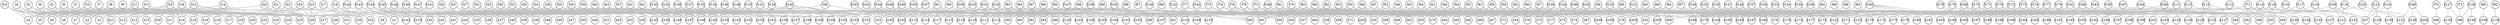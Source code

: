 graph Ammonia {
// Steady State ammonia process with no specification given
node[shape=circle,fixedsize=1]
edge[color="gray", style="setlinewidth(2)"]

f1--x2	f1--x3	f1--x4	f1--x5	f1--x6	f1--x7	f1--x8	f1--x10	
f2--x2	f2--x3	f2--x4	f2--x5	f2--x6	f2--x7	f2--x8	f2--x11	
f3--x2	f3--x3	f3--x4	f3--x5	f3--x6	f3--x7	f3--x8	f3--x12	
f4--x2	f4--x3	f4--x4	f4--x5	f4--x6	f4--x7	f4--x8	f4--x13	
f5--x2	f5--x3	f5--x4	f5--x5	f5--x6	f5--x7	f5--x8	f5--x14	
f6--x2	f6--x3	f6--x4	f6--x5	f6--x6	f6--x7	f6--x8	f6--x15	
f7--x2	f7--x3	f7--x4	f7--x5	f7--x6	f7--x7	f7--x8	f7--x16	
f8--x2	f8--x3	f8--x4	f8--x5	f8--x6	f8--x7	f8--x8	f8--x17	
f9--x2	f9--x3	f9--x4	f9--x5	f9--x6	f9--x7	f9--x8	f9--x18	
f10--x2	f10--x3	f10--x4	f10--x5	f10--x6	f10--x7	f10--x8	f10--x19	
f11--x2	f11--x3	f11--x4	f11--x5	f11--x6	f11--x7	f11--x8	f11--x20	
f12--x2	f12--x3	f12--x9	f12--x10	f12--x11	f12--x12	f12--x13	f12--x14	f12--x15	f12--x16	f12--x17	f12--x18	f12--x19	f12--x20	
f13--x2	f13--x3	f13--x11	f13--x12	f13--x13	f13--x14	f13--x15	f13--x21	
f14--x2	f14--x3	f14--x16	f14--x17	f14--x18	f14--x19	f14--x20	f14--x22	
f15--x4	f15--x5	f15--x6	f15--x7	f15--x8	f15--x28	
f16--x2	f16--x3	f16--x10	f16--x11	f16--x12	f16--x13	f16--x14	f16--x15	f16--x16	f16--x17	f16--x18	f16--x19	f16--x20	f16--x30	
f17--x1	f17--x28	f17--x31	
f18--x2	f18--x3	f18--x10	f18--x11	f18--x12	f18--x13	f18--x14	f18--x15	f18--x16	f18--x17	f18--x18	f18--x19	f18--x20	f18--x29	
f19--x1	f19--x29	f19--x32	
f20--x4	f20--x23	f20--x28	
f21--x5	f21--x24	f21--x28	
f22--x6	f22--x25	f22--x28	
f23--x7	f23--x26	f23--x28	
f24--x8	f24--x27	f24--x28	
f25--x35	f25--x36	f25--x37	f25--x38	f25--x39	f25--x40	f25--x41	f25--x42	
f26--x35	f26--x36	f26--x37	f26--x38	f26--x39	f26--x40	f26--x41	f26--x43	
f27--x35	f27--x36	f27--x37	f27--x38	f27--x39	f27--x40	f27--x41	f27--x44	
f28--x35	f28--x36	f28--x37	f28--x38	f28--x39	f28--x40	f28--x41	f28--x45	
f29--x35	f29--x36	f29--x37	f29--x38	f29--x39	f29--x40	f29--x41	f29--x46	
f30--x35	f30--x36	f30--x37	f30--x38	f30--x39	f30--x40	f30--x41	f30--x47	
f31--x35	f31--x36	f31--x37	f31--x38	f31--x39	f31--x40	f31--x41	f31--x48	
f32--x35	f32--x36	f32--x37	f32--x38	f32--x39	f32--x40	f32--x41	f32--x49	
f33--x35	f33--x36	f33--x37	f33--x38	f33--x39	f33--x40	f33--x41	f33--x50	
f34--x35	f34--x36	f34--x37	f34--x38	f34--x39	f34--x40	f34--x41	f34--x51	
f35--x35	f35--x36	f35--x37	f35--x38	f35--x39	f35--x40	f35--x41	f35--x52	
f36--x34	f36--x35	f36--x41	f36--x42	f36--x43	f36--x44	f36--x45	f36--x46	f36--x47	f36--x48	f36--x49	f36--x50	f36--x51	f36--x52	
f37--x34	f37--x35	f37--x36	f37--x37	f37--x38	f37--x39	f37--x40	f37--x143	f37--x144	f37--x145	f37--x146	f37--x147	f37--x148	f37--x149	
f38--x33	f38--x142	
f39--x36	f39--x145	
f40--x37	f40--x146	
f41--x38	f41--x147	
f42--x39	f42--x148	
f43--x40	f43--x149	
f44--x55	f44--x56	f44--x57	f44--x58	f44--x59	f44--x60	f44--x61	f44--x62	
f45--x55	f45--x56	f45--x57	f45--x58	f45--x59	f45--x60	f45--x61	f45--x63	
f46--x55	f46--x56	f46--x57	f46--x58	f46--x59	f46--x60	f46--x61	f46--x64	
f47--x55	f47--x56	f47--x57	f47--x58	f47--x59	f47--x60	f47--x61	f47--x65	
f48--x55	f48--x56	f48--x57	f48--x58	f48--x59	f48--x60	f48--x61	f48--x66	
f49--x55	f49--x56	f49--x57	f49--x58	f49--x59	f49--x60	f49--x61	f49--x67	
f50--x55	f50--x56	f50--x57	f50--x58	f50--x59	f50--x60	f50--x61	f50--x68	
f51--x55	f51--x56	f51--x57	f51--x58	f51--x59	f51--x60	f51--x61	f51--x69	
f52--x55	f52--x56	f52--x57	f52--x58	f52--x59	f52--x60	f52--x61	f52--x70	
f53--x55	f53--x56	f53--x57	f53--x58	f53--x59	f53--x60	f53--x61	f53--x71	
f54--x55	f54--x56	f54--x57	f54--x58	f54--x59	f54--x60	f54--x61	f54--x72	
f55--x54	f55--x55	f55--x61	f55--x62	f55--x63	f55--x64	f55--x65	f55--x66	f55--x67	f55--x68	f55--x69	f55--x70	f55--x71	f55--x72	
f56--x53	f56--x61	f56--x162	f56--x170	
f57--x53	f57--x73	f57--x74	f57--x75	f57--x76	f57--x77	f57--x162	
f58--x56	f58--x73	f58--x74	f58--x75	f58--x76	f58--x77	
f59--x57	f59--x73	f59--x74	f59--x75	f59--x76	f59--x77	
f60--x58	f60--x73	f60--x74	f60--x75	f60--x76	f60--x77	
f61--x59	f61--x73	f61--x74	f61--x75	f61--x76	f61--x77	
f62--x60	f62--x73	f62--x74	f62--x75	f62--x76	f62--x77	
f63--x55	f63--x164	
f64--x73	f64--x78	f64--x165	f64--x166	
f65--x74	f65--x78	f65--x166	
f66--x75	f66--x78	f66--x166	f66--x167	
f67--x76	f67--x78	f67--x166	f67--x168	
f68--x77	f68--x78	f68--x166	f68--x169	
f69--x80	f69--x81	f69--x82	f69--x83	f69--x84	f69--x85	f69--x86	f69--x87	
f70--x88	
f71--x90	f71--x91	f71--x92	f71--x93	f71--x94	f71--x95	f71--x96	f71--x97	
f72--x98	
f73--x56	f73--x57	f73--x58	f73--x59	f73--x60	f73--x90	f73--x91	f73--x99	
f74--x56	f74--x57	f74--x58	f74--x59	f74--x60	f74--x82	f74--x90	f74--x91	
f75--x56	f75--x57	f75--x58	f75--x59	f75--x60	f75--x83	f75--x90	f75--x91	
f76--x56	f76--x57	f76--x58	f76--x59	f76--x60	f76--x84	f76--x90	f76--x91	
f77--x56	f77--x57	f77--x58	f77--x59	f77--x60	f77--x85	f77--x90	f77--x91	
f78--x56	f78--x57	f78--x58	f78--x59	f78--x60	f78--x86	f78--x90	f78--x91	
f79--x56	f79--x57	f79--x58	f79--x59	f79--x60	f79--x90	f79--x91	f79--x92	
f80--x56	f80--x57	f80--x58	f80--x59	f80--x60	f80--x90	f80--x91	f80--x93	
f81--x56	f81--x57	f81--x58	f81--x59	f81--x60	f81--x90	f81--x91	f81--x94	
f82--x56	f82--x57	f82--x58	f82--x59	f82--x60	f82--x90	f82--x91	f82--x95	
f83--x56	f83--x57	f83--x58	f83--x59	f83--x60	f83--x90	f83--x91	f83--x96	
f84--x53	f84--x79	f84--x89	
f85--x53	f85--x89	f85--x99	
f86--x53	f86--x61	f86--x79	f86--x87	f86--x89	f86--x97	f86--x205	
f87--x80	f87--x90	
f88--x81	f88--x91	
f89--x101	f89--x102	f89--x103	f89--x104	f89--x105	f89--x106	f89--x107	f89--x108	
f90--x109	
f91--x111	f91--x112	f91--x113	f91--x114	f91--x115	f91--x116	f91--x117	f91--x118	
f92--x119	
f93--x82	f93--x83	f93--x84	f93--x85	f93--x86	f93--x111	f93--x112	f93--x120	
f94--x82	f94--x83	f94--x84	f94--x85	f94--x86	f94--x103	f94--x111	f94--x112	
f95--x82	f95--x83	f95--x84	f95--x85	f95--x86	f95--x104	f95--x111	f95--x112	
f96--x82	f96--x83	f96--x84	f96--x85	f96--x86	f96--x105	f96--x111	f96--x112	
f97--x82	f97--x83	f97--x84	f97--x85	f97--x86	f97--x106	f97--x111	f97--x112	
f98--x82	f98--x83	f98--x84	f98--x85	f98--x86	f98--x107	f98--x111	f98--x112	
f99--x82	f99--x83	f99--x84	f99--x85	f99--x86	f99--x111	f99--x112	f99--x113	
f100--x82	f100--x83	f100--x84	f100--x85	f100--x86	f100--x111	f100--x112	f100--x114	
f101--x82	f101--x83	f101--x84	f101--x85	f101--x86	f101--x111	f101--x112	f101--x115	
f102--x82	f102--x83	f102--x84	f102--x85	f102--x86	f102--x111	f102--x112	f102--x116	
f103--x82	f103--x83	f103--x84	f103--x85	f103--x86	f103--x111	f103--x112	f103--x117	
f104--x79	f104--x100	f104--x110	
f105--x79	f105--x110	f105--x120	
f106--x79	f106--x87	f106--x100	f106--x108	f106--x110	f106--x118	f106--x206	
f107--x101	f107--x111	
f108--x102	f108--x112	
f109--x89	f109--x121	f109--x141	
f110--x89	f110--x121	f110--x131	
f111--x92	f111--x124	
f112--x93	f112--x125	
f113--x94	f113--x126	
f114--x95	f114--x127	
f115--x96	f115--x128	
f116--x92	f116--x134	
f117--x93	f117--x135	
f118--x94	f118--x136	
f119--x95	f119--x137	
f120--x96	f120--x138	
f121--x91	f121--x123	
f122--x91	f122--x133	
f123--x97	f123--x129	
f124--x97	f124--x139	
f125--x90	f125--x122	
f126--x90	f126--x132	
f127--x98	f127--x130	
f128--x98	f128--x140	
f129--x144	f129--x145	f129--x146	f129--x147	f129--x148	f129--x149	f129--x150	f129--x151	
f130--x144	f130--x145	f130--x146	f130--x147	f130--x148	f130--x149	f130--x150	f130--x152	
f131--x144	f131--x145	f131--x146	f131--x147	f131--x148	f131--x149	f131--x150	f131--x153	
f132--x144	f132--x145	f132--x146	f132--x147	f132--x148	f132--x149	f132--x150	f132--x154	
f133--x144	f133--x145	f133--x146	f133--x147	f133--x148	f133--x149	f133--x150	f133--x155	
f134--x144	f134--x145	f134--x146	f134--x147	f134--x148	f134--x149	f134--x150	f134--x156	
f135--x144	f135--x145	f135--x146	f135--x147	f135--x148	f135--x149	f135--x150	f135--x157	
f136--x144	f136--x145	f136--x146	f136--x147	f136--x148	f136--x149	f136--x150	f136--x158	
f137--x144	f137--x145	f137--x146	f137--x147	f137--x148	f137--x149	f137--x150	f137--x159	
f138--x144	f138--x145	f138--x146	f138--x147	f138--x148	f138--x149	f138--x150	f138--x160	
f139--x144	f139--x145	f139--x146	f139--x147	f139--x148	f139--x149	f139--x150	f139--x161	
f140--x143	f140--x144	f140--x150	f140--x151	f140--x152	f140--x153	f140--x154	f140--x155	f140--x156	f140--x157	f140--x158	f140--x159	f140--x160	f140--x161	
f141--x1	f141--x9	f141--x110	f141--x118	f141--x142	f141--x150	
f142--x3	f142--x144	
f143--x1	f143--x110	f143--x142	
f144--x1	f144--x4	f144--x110	f144--x113	f144--x142	f144--x145	
f145--x1	f145--x5	f145--x110	f145--x114	f145--x142	f145--x146	
f146--x1	f146--x6	f146--x110	f146--x115	f146--x142	f146--x147	
f147--x1	f147--x7	f147--x110	f147--x116	f147--x142	f147--x148	
f148--x1	f148--x8	f148--x110	f148--x117	f148--x142	f148--x149	
f149--x164	f149--x165	f149--x166	f149--x167	f149--x168	f149--x169	f149--x170	f149--x171	
f150--x164	f150--x165	f150--x166	f150--x167	f150--x168	f150--x169	f150--x170	f150--x172	
f151--x164	f151--x165	f151--x166	f151--x167	f151--x168	f151--x169	f151--x170	f151--x173	
f152--x164	f152--x165	f152--x166	f152--x167	f152--x168	f152--x169	f152--x170	f152--x174	
f153--x164	f153--x165	f153--x166	f153--x167	f153--x168	f153--x169	f153--x170	f153--x175	
f154--x164	f154--x165	f154--x166	f154--x167	f154--x168	f154--x169	f154--x170	f154--x176	
f155--x164	f155--x165	f155--x166	f155--x167	f155--x168	f155--x169	f155--x170	f155--x177	
f156--x164	f156--x165	f156--x166	f156--x167	f156--x168	f156--x169	f156--x170	f156--x178	
f157--x164	f157--x165	f157--x166	f157--x167	f157--x168	f157--x169	f157--x170	f157--x179	
f158--x164	f158--x165	f158--x166	f158--x167	f158--x168	f158--x169	f158--x170	f158--x180	
f159--x164	f159--x165	f159--x166	f159--x167	f159--x168	f159--x169	f159--x170	f159--x181	
f160--x163	f160--x164	f160--x170	f160--x171	f160--x172	f160--x173	f160--x174	f160--x175	f160--x176	f160--x177	f160--x178	f160--x179	f160--x180	f160--x181	
f161--x33	f161--x41	f161--x162	f161--x170	f161--x182	f161--x190	
f162--x35	f162--x164	
f163--x33	f163--x162	f163--x182	
f164--x33	f164--x36	f164--x162	f164--x165	f164--x182	f164--x185	
f165--x33	f165--x37	f165--x162	f165--x166	f165--x182	f165--x186	
f166--x33	f166--x38	f166--x162	f166--x167	f166--x182	f166--x187	
f167--x33	f167--x39	f167--x162	f167--x168	f167--x182	f167--x188	
f168--x33	f168--x40	f168--x162	f168--x169	f168--x182	f168--x189	
f169--x184	f169--x185	f169--x186	f169--x187	f169--x188	f169--x189	f169--x190	f169--x191	
f170--x184	f170--x185	f170--x186	f170--x187	f170--x188	f170--x189	f170--x190	f170--x192	
f171--x184	f171--x185	f171--x186	f171--x187	f171--x188	f171--x189	f171--x190	f171--x193	
f172--x184	f172--x185	f172--x186	f172--x187	f172--x188	f172--x189	f172--x190	f172--x194	
f173--x184	f173--x185	f173--x186	f173--x187	f173--x188	f173--x189	f173--x190	f173--x195	
f174--x184	f174--x185	f174--x186	f174--x187	f174--x188	f174--x189	f174--x190	f174--x196	
f175--x184	f175--x185	f175--x186	f175--x187	f175--x188	f175--x189	f175--x190	f175--x197	
f176--x184	f176--x185	f176--x186	f176--x187	f176--x188	f176--x189	f176--x190	f176--x198	
f177--x184	f177--x185	f177--x186	f177--x187	f177--x188	f177--x189	f177--x190	f177--x199	
f178--x184	f178--x185	f178--x186	f178--x187	f178--x188	f178--x189	f178--x190	f178--x200	
f179--x184	f179--x185	f179--x186	f179--x187	f179--x188	f179--x189	f179--x190	f179--x201	
f180--x183	f180--x184	f180--x190	f180--x191	f180--x192	f180--x193	f180--x194	f180--x195	f180--x196	f180--x197	f180--x198	f180--x199	f180--x200	f180--x201	
f181--x122	f181--x123	f181--x124	f181--x125	f181--x126	f181--x127	f181--x128	f181--x183	f181--x184	f181--x185	f181--x186	f181--x187	f181--x188	f181--x189	
f182--x121	f182--x182	
f183--x124	f183--x185	
f184--x125	f184--x186	
f185--x126	f185--x187	
f186--x127	f186--x188	
f187--x128	f187--x189	
f188--x100	f188--x202	f188--x203	
f189--x107	f189--x202	
f190--x131	f190--x138	f190--x204	

/*
191:FEED.Outlet.F.=2000*'lbmol/h'
192:FEED.Outlet.T.=27+273.15*'K'
193:FEED.Outlet.P.=10*'atm'
194:FEED.Outlet.z.(1)=0.74
195:FEED.Outlet.z.(2)=0.24
196:FEED.Outlet.z.(3)=0.01
197:FEED.Outlet.z.(4)=0.01
198:FEED.Outlet.z.(5)=0
199:C101.Outlet.P.=200*'atm'
200:C102.Outlet.P.=200*'atm'
201:R101.X.=0.4
202:F101.OutletV.P.=199*'atm'
203:F101.OutletV.T.=-34+273.15*'K'
204:F102.OutletV.P.=10*'atm'
205:F102.Q.=0*'kJ/h'
206:S101.frac.=0.78
*/

/*
f191--x1	
f192--x2	
f193--x3	
f194--x4	
f195--x5	
f196--x6	
f197--x7	
f198--x8	
f199--x35	
f200--x184	
f201--x78	
f202--x91	
f203--x90	
f204--x112	
f205--x206	
f206--x141
*/

}
